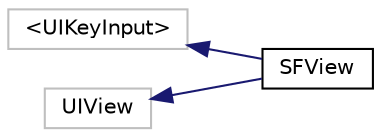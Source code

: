 digraph "Graphical Class Hierarchy"
{
 // LATEX_PDF_SIZE
  edge [fontname="Helvetica",fontsize="10",labelfontname="Helvetica",labelfontsize="10"];
  node [fontname="Helvetica",fontsize="10",shape=record];
  rankdir="LR";
  Node502 [label="\<UIKeyInput\>",height=0.2,width=0.4,color="grey75", fillcolor="white", style="filled",tooltip=" "];
  Node502 -> Node0 [dir="back",color="midnightblue",fontsize="10",style="solid",fontname="Helvetica"];
  Node0 [label="SFView",height=0.2,width=0.4,color="black", fillcolor="white", style="filled",URL="$d8/d4c/interfaceSFView.html",tooltip="Our custom implementation of the window's view (supports OpenGL and reports events)"];
  Node504 [label="UIView",height=0.2,width=0.4,color="grey75", fillcolor="white", style="filled",tooltip=" "];
  Node504 -> Node0 [dir="back",color="midnightblue",fontsize="10",style="solid",fontname="Helvetica"];
}
